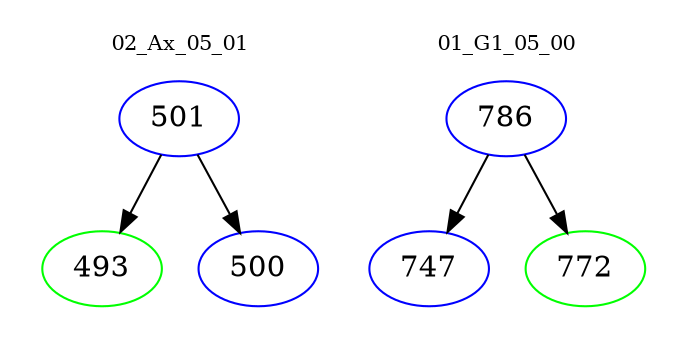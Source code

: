 digraph{
subgraph cluster_0 {
color = white
label = "02_Ax_05_01";
fontsize=10;
T0_501 [label="501", color="blue"]
T0_501 -> T0_493 [color="black"]
T0_493 [label="493", color="green"]
T0_501 -> T0_500 [color="black"]
T0_500 [label="500", color="blue"]
}
subgraph cluster_1 {
color = white
label = "01_G1_05_00";
fontsize=10;
T1_786 [label="786", color="blue"]
T1_786 -> T1_747 [color="black"]
T1_747 [label="747", color="blue"]
T1_786 -> T1_772 [color="black"]
T1_772 [label="772", color="green"]
}
}
